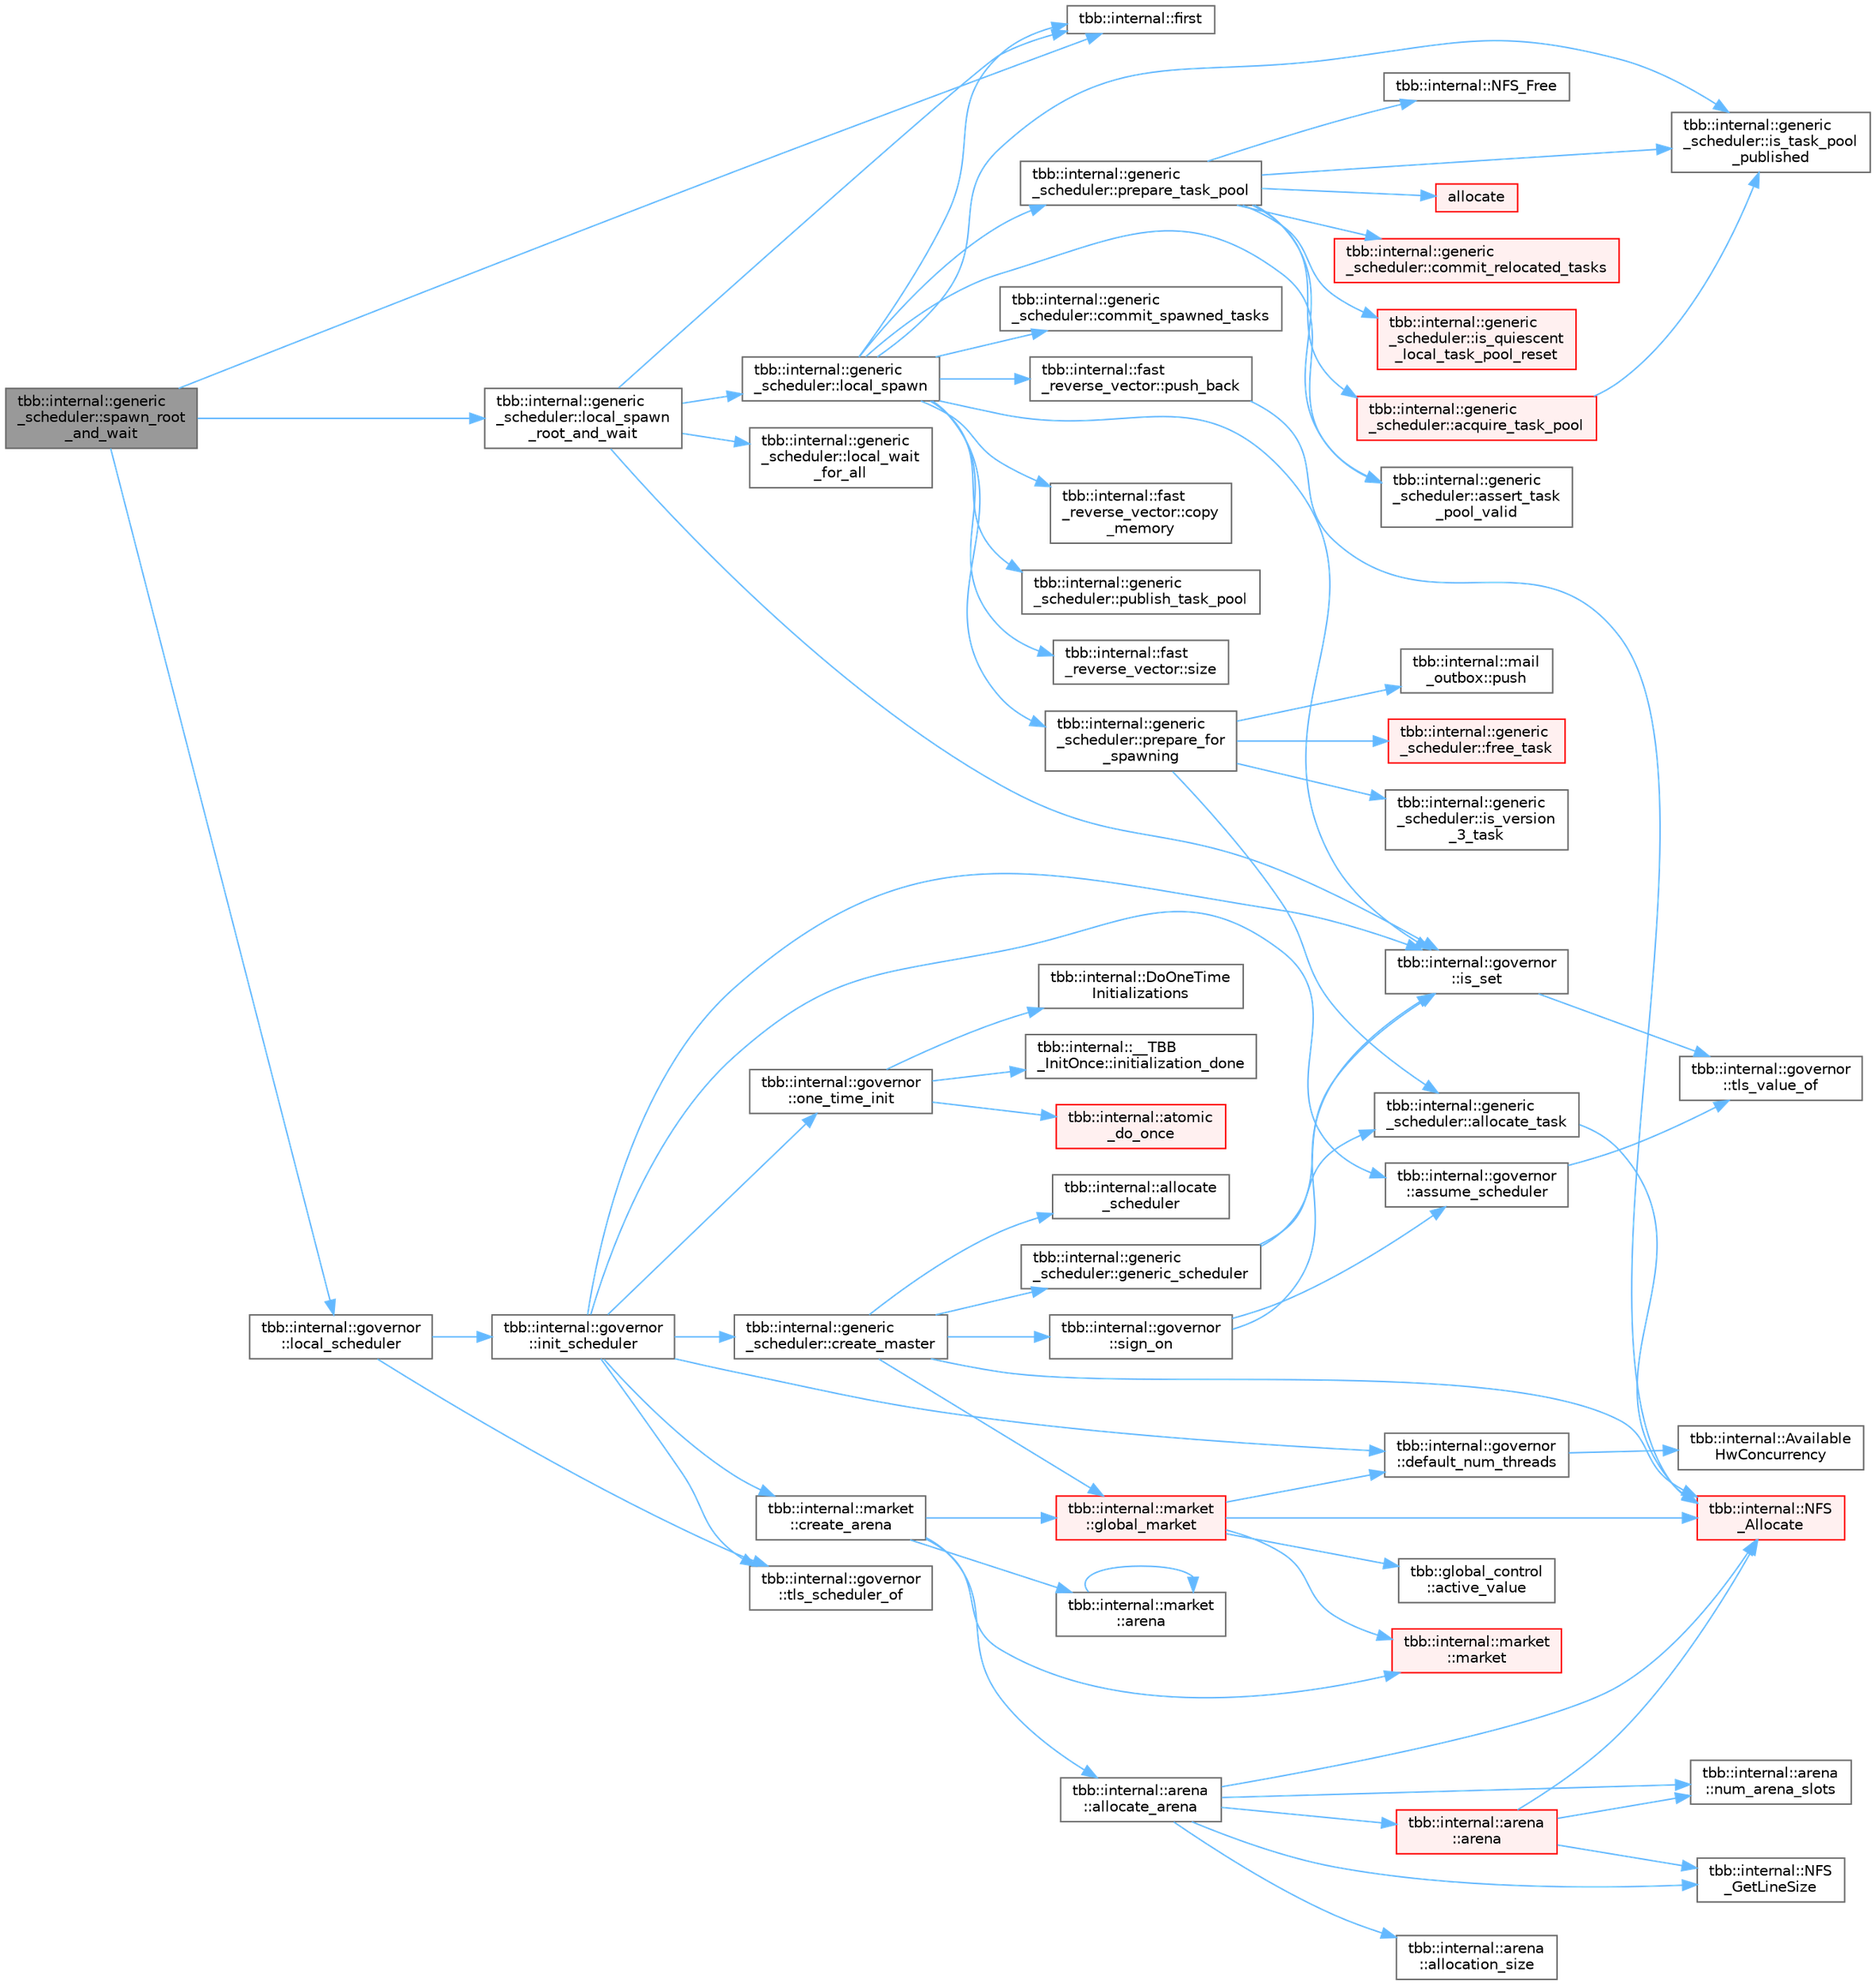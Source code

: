 digraph "tbb::internal::generic_scheduler::spawn_root_and_wait"
{
 // LATEX_PDF_SIZE
  bgcolor="transparent";
  edge [fontname=Helvetica,fontsize=10,labelfontname=Helvetica,labelfontsize=10];
  node [fontname=Helvetica,fontsize=10,shape=box,height=0.2,width=0.4];
  rankdir="LR";
  Node1 [id="Node000001",label="tbb::internal::generic\l_scheduler::spawn_root\l_and_wait",height=0.2,width=0.4,color="gray40", fillcolor="grey60", style="filled", fontcolor="black",tooltip=" "];
  Node1 -> Node2 [id="edge74_Node000001_Node000002",color="steelblue1",style="solid",tooltip=" "];
  Node2 [id="Node000002",label="tbb::internal::first",height=0.2,width=0.4,color="grey40", fillcolor="white", style="filled",URL="$namespacetbb_1_1internal.html#ab9f93f2f0b5a50bfec5f8ebbfbe9b9db",tooltip=" "];
  Node1 -> Node3 [id="edge75_Node000001_Node000003",color="steelblue1",style="solid",tooltip=" "];
  Node3 [id="Node000003",label="tbb::internal::governor\l::local_scheduler",height=0.2,width=0.4,color="grey40", fillcolor="white", style="filled",URL="$classtbb_1_1internal_1_1governor.html#a3ee947910b77e9ab2f3c02f0d2d63c32",tooltip="Obtain the thread-local instance of the TBB scheduler."];
  Node3 -> Node4 [id="edge76_Node000003_Node000004",color="steelblue1",style="solid",tooltip=" "];
  Node4 [id="Node000004",label="tbb::internal::governor\l::init_scheduler",height=0.2,width=0.4,color="grey40", fillcolor="white", style="filled",URL="$classtbb_1_1internal_1_1governor.html#abf62b8bc4890ad846ff01349f8d46a84",tooltip="Processes scheduler initialization request (possibly nested) in a master thread"];
  Node4 -> Node5 [id="edge77_Node000004_Node000005",color="steelblue1",style="solid",tooltip=" "];
  Node5 [id="Node000005",label="tbb::internal::governor\l::assume_scheduler",height=0.2,width=0.4,color="grey40", fillcolor="white", style="filled",URL="$classtbb_1_1internal_1_1governor.html#abe1de8df4e3ecce96763951ac97540c6",tooltip="Temporarily set TLS slot to the given scheduler"];
  Node5 -> Node6 [id="edge78_Node000005_Node000006",color="steelblue1",style="solid",tooltip=" "];
  Node6 [id="Node000006",label="tbb::internal::governor\l::tls_value_of",height=0.2,width=0.4,color="grey40", fillcolor="white", style="filled",URL="$classtbb_1_1internal_1_1governor.html#a342eb43ff89d1b0da4cb9aa5417b3965",tooltip="Computes the value of the TLS"];
  Node4 -> Node7 [id="edge79_Node000004_Node000007",color="steelblue1",style="solid",tooltip=" "];
  Node7 [id="Node000007",label="tbb::internal::market\l::create_arena",height=0.2,width=0.4,color="grey40", fillcolor="white", style="filled",URL="$classtbb_1_1internal_1_1market.html#aa73a40282b782676f30f27dcde0ea967",tooltip="Creates an arena object"];
  Node7 -> Node8 [id="edge80_Node000007_Node000008",color="steelblue1",style="solid",tooltip=" "];
  Node8 [id="Node000008",label="tbb::internal::arena\l::allocate_arena",height=0.2,width=0.4,color="grey40", fillcolor="white", style="filled",URL="$classtbb_1_1internal_1_1arena.html#ad42305a844f6c9dc93b6d1c8c0302238",tooltip="Allocate an instance of arena."];
  Node8 -> Node9 [id="edge81_Node000008_Node000009",color="steelblue1",style="solid",tooltip=" "];
  Node9 [id="Node000009",label="tbb::internal::arena\l::allocation_size",height=0.2,width=0.4,color="grey40", fillcolor="white", style="filled",URL="$classtbb_1_1internal_1_1arena.html#a88bd4bed45e6ca7bcba05e568717be3b",tooltip=" "];
  Node8 -> Node10 [id="edge82_Node000008_Node000010",color="steelblue1",style="solid",tooltip=" "];
  Node10 [id="Node000010",label="tbb::internal::arena\l::arena",height=0.2,width=0.4,color="red", fillcolor="#FFF0F0", style="filled",URL="$classtbb_1_1internal_1_1arena.html#ad3b28deb1fcb30cb533ea7b655819d6b",tooltip="Constructor"];
  Node10 -> Node13 [id="edge83_Node000010_Node000013",color="steelblue1",style="solid",tooltip=" "];
  Node13 [id="Node000013",label="tbb::internal::NFS\l_Allocate",height=0.2,width=0.4,color="red", fillcolor="#FFF0F0", style="filled",URL="$namespacetbb_1_1internal.html#a395611542e21705f49de2a06e2c88f59",tooltip=" "];
  Node10 -> Node17 [id="edge84_Node000010_Node000017",color="steelblue1",style="solid",tooltip=" "];
  Node17 [id="Node000017",label="tbb::internal::NFS\l_GetLineSize",height=0.2,width=0.4,color="grey40", fillcolor="white", style="filled",URL="$namespacetbb_1_1internal.html#a9694b519576433b7ce9af226bfc7c422",tooltip=" "];
  Node10 -> Node18 [id="edge85_Node000010_Node000018",color="steelblue1",style="solid",tooltip=" "];
  Node18 [id="Node000018",label="tbb::internal::arena\l::num_arena_slots",height=0.2,width=0.4,color="grey40", fillcolor="white", style="filled",URL="$classtbb_1_1internal_1_1arena.html#a315d666efe28ecd0fb6aa70f2da0eb37",tooltip=" "];
  Node8 -> Node13 [id="edge86_Node000008_Node000013",color="steelblue1",style="solid",tooltip=" "];
  Node8 -> Node17 [id="edge87_Node000008_Node000017",color="steelblue1",style="solid",tooltip=" "];
  Node8 -> Node18 [id="edge88_Node000008_Node000018",color="steelblue1",style="solid",tooltip=" "];
  Node7 -> Node19 [id="edge89_Node000007_Node000019",color="steelblue1",style="solid",tooltip=" "];
  Node19 [id="Node000019",label="tbb::internal::market\l::arena",height=0.2,width=0.4,color="grey40", fillcolor="white", style="filled",URL="$classtbb_1_1internal_1_1market.html#adc288c92e3de5dd87e56ab61885cf63e",tooltip=" "];
  Node19 -> Node19 [id="edge90_Node000019_Node000019",color="steelblue1",style="solid",tooltip=" "];
  Node7 -> Node20 [id="edge91_Node000007_Node000020",color="steelblue1",style="solid",tooltip=" "];
  Node20 [id="Node000020",label="tbb::internal::market\l::global_market",height=0.2,width=0.4,color="red", fillcolor="#FFF0F0", style="filled",URL="$classtbb_1_1internal_1_1market.html#a08ccaf89d501a9e56912eb5bd624066f",tooltip="Factory method creating new market object"];
  Node20 -> Node21 [id="edge92_Node000020_Node000021",color="steelblue1",style="solid",tooltip=" "];
  Node21 [id="Node000021",label="tbb::global_control\l::active_value",height=0.2,width=0.4,color="grey40", fillcolor="white", style="filled",URL="$classtbb_1_1global__control.html#a8451d931cfc205d896ca2da26fe123ff",tooltip=" "];
  Node20 -> Node33 [id="edge93_Node000020_Node000033",color="steelblue1",style="solid",tooltip=" "];
  Node33 [id="Node000033",label="tbb::internal::governor\l::default_num_threads",height=0.2,width=0.4,color="grey40", fillcolor="white", style="filled",URL="$classtbb_1_1internal_1_1governor.html#a87ef607c22c347eb97ddafa4384b4f1d",tooltip=" "];
  Node33 -> Node34 [id="edge94_Node000033_Node000034",color="steelblue1",style="solid",tooltip=" "];
  Node34 [id="Node000034",label="tbb::internal::Available\lHwConcurrency",height=0.2,width=0.4,color="grey40", fillcolor="white", style="filled",URL="$namespacetbb_1_1internal.html#a5f583dafcd8d7ffeb10905c4eb509cd9",tooltip="Returns maximal parallelism level supported by the current OS configuration."];
  Node20 -> Node37 [id="edge95_Node000020_Node000037",color="steelblue1",style="solid",tooltip=" "];
  Node37 [id="Node000037",label="tbb::internal::market\l::market",height=0.2,width=0.4,color="red", fillcolor="#FFF0F0", style="filled",URL="$classtbb_1_1internal_1_1market.html#acdbf87ad0efe5f3e224d88ecb2536e93",tooltip="Constructor"];
  Node20 -> Node13 [id="edge96_Node000020_Node000013",color="steelblue1",style="solid",tooltip=" "];
  Node7 -> Node37 [id="edge97_Node000007_Node000037",color="steelblue1",style="solid",tooltip=" "];
  Node4 -> Node42 [id="edge98_Node000004_Node000042",color="steelblue1",style="solid",tooltip=" "];
  Node42 [id="Node000042",label="tbb::internal::generic\l_scheduler::create_master",height=0.2,width=0.4,color="grey40", fillcolor="white", style="filled",URL="$classtbb_1_1internal_1_1generic__scheduler.html#ac7fb04a73dbb75dd8db5c9637bfadeae",tooltip="Initialize a scheduler for a master thread."];
  Node42 -> Node43 [id="edge99_Node000042_Node000043",color="steelblue1",style="solid",tooltip=" "];
  Node43 [id="Node000043",label="tbb::internal::allocate\l_scheduler",height=0.2,width=0.4,color="grey40", fillcolor="white", style="filled",URL="$namespacetbb_1_1internal.html#a92d3a8ab5ddffa18bed996f6ae90b614",tooltip=" "];
  Node42 -> Node44 [id="edge100_Node000042_Node000044",color="steelblue1",style="solid",tooltip=" "];
  Node44 [id="Node000044",label="tbb::internal::generic\l_scheduler::generic_scheduler",height=0.2,width=0.4,color="grey40", fillcolor="white", style="filled",URL="$classtbb_1_1internal_1_1generic__scheduler.html#a838f6ccf79d7ee8a55843de2f8004759",tooltip=" "];
  Node44 -> Node45 [id="edge101_Node000044_Node000045",color="steelblue1",style="solid",tooltip=" "];
  Node45 [id="Node000045",label="tbb::internal::generic\l_scheduler::allocate_task",height=0.2,width=0.4,color="grey40", fillcolor="white", style="filled",URL="$classtbb_1_1internal_1_1generic__scheduler.html#aa0d316e9f3063c6b57fa21e0716d4d77",tooltip="Allocate task object, either from the heap or a free list."];
  Node45 -> Node13 [id="edge102_Node000045_Node000013",color="steelblue1",style="solid",tooltip=" "];
  Node44 -> Node25 [id="edge103_Node000044_Node000025",color="steelblue1",style="solid",tooltip=" "];
  Node25 [id="Node000025",label="tbb::internal::governor\l::is_set",height=0.2,width=0.4,color="grey40", fillcolor="white", style="filled",URL="$classtbb_1_1internal_1_1governor.html#a14d4453f34a770b1c983c2ed38570e31",tooltip="Used to check validity of the local scheduler TLS contents."];
  Node25 -> Node6 [id="edge104_Node000025_Node000006",color="steelblue1",style="solid",tooltip=" "];
  Node42 -> Node20 [id="edge105_Node000042_Node000020",color="steelblue1",style="solid",tooltip=" "];
  Node42 -> Node13 [id="edge106_Node000042_Node000013",color="steelblue1",style="solid",tooltip=" "];
  Node42 -> Node46 [id="edge107_Node000042_Node000046",color="steelblue1",style="solid",tooltip=" "];
  Node46 [id="Node000046",label="tbb::internal::governor\l::sign_on",height=0.2,width=0.4,color="grey40", fillcolor="white", style="filled",URL="$classtbb_1_1internal_1_1governor.html#ab6b7ba04ea2b541819b659219fc42ae7",tooltip="Register TBB scheduler instance in thread-local storage."];
  Node46 -> Node5 [id="edge108_Node000046_Node000005",color="steelblue1",style="solid",tooltip=" "];
  Node46 -> Node25 [id="edge109_Node000046_Node000025",color="steelblue1",style="solid",tooltip=" "];
  Node4 -> Node33 [id="edge110_Node000004_Node000033",color="steelblue1",style="solid",tooltip=" "];
  Node4 -> Node25 [id="edge111_Node000004_Node000025",color="steelblue1",style="solid",tooltip=" "];
  Node4 -> Node47 [id="edge112_Node000004_Node000047",color="steelblue1",style="solid",tooltip=" "];
  Node47 [id="Node000047",label="tbb::internal::governor\l::one_time_init",height=0.2,width=0.4,color="grey40", fillcolor="white", style="filled",URL="$classtbb_1_1internal_1_1governor.html#afe9a6e0c86063b682a133234ca3a2f2b",tooltip=" "];
  Node47 -> Node48 [id="edge113_Node000047_Node000048",color="steelblue1",style="solid",tooltip=" "];
  Node48 [id="Node000048",label="tbb::internal::atomic\l_do_once",height=0.2,width=0.4,color="red", fillcolor="#FFF0F0", style="filled",URL="$namespacetbb_1_1internal.html#a1082394ca8392ef2aa6795b57a756fa5",tooltip="One-time initialization function"];
  Node47 -> Node51 [id="edge114_Node000047_Node000051",color="steelblue1",style="solid",tooltip=" "];
  Node51 [id="Node000051",label="tbb::internal::DoOneTime\lInitializations",height=0.2,width=0.4,color="grey40", fillcolor="white", style="filled",URL="$namespacetbb_1_1internal.html#a66931f1de2fe17bad8867074cc504825",tooltip="Performs thread-safe lazy one-time general TBB initialization."];
  Node47 -> Node52 [id="edge115_Node000047_Node000052",color="steelblue1",style="solid",tooltip=" "];
  Node52 [id="Node000052",label="tbb::internal::__TBB\l_InitOnce::initialization_done",height=0.2,width=0.4,color="grey40", fillcolor="white", style="filled",URL="$classtbb_1_1internal_1_1_____t_b_b___init_once.html#a3d6e09b5b23edf10600c2ae2e6469659",tooltip=" "];
  Node4 -> Node26 [id="edge116_Node000004_Node000026",color="steelblue1",style="solid",tooltip=" "];
  Node26 [id="Node000026",label="tbb::internal::governor\l::tls_scheduler_of",height=0.2,width=0.4,color="grey40", fillcolor="white", style="filled",URL="$classtbb_1_1internal_1_1governor.html#ac548fe43e4264fc8aa664790ccde3c99",tooltip="Converts TLS value to the scheduler pointer"];
  Node3 -> Node26 [id="edge117_Node000003_Node000026",color="steelblue1",style="solid",tooltip=" "];
  Node1 -> Node53 [id="edge118_Node000001_Node000053",color="steelblue1",style="solid",tooltip=" "];
  Node53 [id="Node000053",label="tbb::internal::generic\l_scheduler::local_spawn\l_root_and_wait",height=0.2,width=0.4,color="grey40", fillcolor="white", style="filled",URL="$classtbb_1_1internal_1_1generic__scheduler.html#a9dacb8fead5795de1011018b83d68d61",tooltip=" "];
  Node53 -> Node2 [id="edge119_Node000053_Node000002",color="steelblue1",style="solid",tooltip=" "];
  Node53 -> Node25 [id="edge120_Node000053_Node000025",color="steelblue1",style="solid",tooltip=" "];
  Node53 -> Node54 [id="edge121_Node000053_Node000054",color="steelblue1",style="solid",tooltip=" "];
  Node54 [id="Node000054",label="tbb::internal::generic\l_scheduler::local_spawn",height=0.2,width=0.4,color="grey40", fillcolor="white", style="filled",URL="$classtbb_1_1internal_1_1generic__scheduler.html#ae43166ffd9d7fb624158872394832f17",tooltip=" "];
  Node54 -> Node55 [id="edge122_Node000054_Node000055",color="steelblue1",style="solid",tooltip=" "];
  Node55 [id="Node000055",label="tbb::internal::generic\l_scheduler::assert_task\l_pool_valid",height=0.2,width=0.4,color="grey40", fillcolor="white", style="filled",URL="$classtbb_1_1internal_1_1generic__scheduler.html#adc904ecbeb053f061c66edd8e85ac704",tooltip=" "];
  Node54 -> Node56 [id="edge123_Node000054_Node000056",color="steelblue1",style="solid",tooltip=" "];
  Node56 [id="Node000056",label="tbb::internal::generic\l_scheduler::commit_spawned_tasks",height=0.2,width=0.4,color="grey40", fillcolor="white", style="filled",URL="$classtbb_1_1internal_1_1generic__scheduler.html#a7f7d3a75d44d62525c8b31c32917d242",tooltip="Makes newly spawned tasks visible to thieves"];
  Node54 -> Node57 [id="edge124_Node000054_Node000057",color="steelblue1",style="solid",tooltip=" "];
  Node57 [id="Node000057",label="tbb::internal::fast\l_reverse_vector::copy\l_memory",height=0.2,width=0.4,color="grey40", fillcolor="white", style="filled",URL="$classtbb_1_1internal_1_1fast__reverse__vector.html#ac812b1f549c217466d6d92f0033f3aee",tooltip="Copies the contents of the vector into the dst array."];
  Node54 -> Node2 [id="edge125_Node000054_Node000002",color="steelblue1",style="solid",tooltip=" "];
  Node54 -> Node25 [id="edge126_Node000054_Node000025",color="steelblue1",style="solid",tooltip=" "];
  Node54 -> Node58 [id="edge127_Node000054_Node000058",color="steelblue1",style="solid",tooltip=" "];
  Node58 [id="Node000058",label="tbb::internal::generic\l_scheduler::is_task_pool\l_published",height=0.2,width=0.4,color="grey40", fillcolor="white", style="filled",URL="$classtbb_1_1internal_1_1generic__scheduler.html#a1f221aa79878e3962ea2b3eaa7429fe1",tooltip=" "];
  Node54 -> Node59 [id="edge128_Node000054_Node000059",color="steelblue1",style="solid",tooltip=" "];
  Node59 [id="Node000059",label="tbb::internal::generic\l_scheduler::prepare_for\l_spawning",height=0.2,width=0.4,color="grey40", fillcolor="white", style="filled",URL="$classtbb_1_1internal_1_1generic__scheduler.html#a8a62642cb4b1ba391b8d3b9a00dca541",tooltip="Checks if t is affinitized to another thread, and if so, bundles it as proxy."];
  Node59 -> Node45 [id="edge129_Node000059_Node000045",color="steelblue1",style="solid",tooltip=" "];
  Node59 -> Node60 [id="edge130_Node000059_Node000060",color="steelblue1",style="solid",tooltip=" "];
  Node60 [id="Node000060",label="tbb::internal::generic\l_scheduler::free_task",height=0.2,width=0.4,color="red", fillcolor="#FFF0F0", style="filled",URL="$classtbb_1_1internal_1_1generic__scheduler.html#a12dd37171af77214add72a973e6b71ba",tooltip="Put task on free list."];
  Node59 -> Node65 [id="edge131_Node000059_Node000065",color="steelblue1",style="solid",tooltip=" "];
  Node65 [id="Node000065",label="tbb::internal::generic\l_scheduler::is_version\l_3_task",height=0.2,width=0.4,color="grey40", fillcolor="white", style="filled",URL="$classtbb_1_1internal_1_1generic__scheduler.html#a33519b4cf710f8c46129672f79fb6ec4",tooltip=" "];
  Node59 -> Node66 [id="edge132_Node000059_Node000066",color="steelblue1",style="solid",tooltip=" "];
  Node66 [id="Node000066",label="tbb::internal::mail\l_outbox::push",height=0.2,width=0.4,color="grey40", fillcolor="white", style="filled",URL="$classtbb_1_1internal_1_1mail__outbox.html#ae76e3bce668baf6c313d8ea0b5110c45",tooltip="Push task_proxy onto the mailbox queue of another thread."];
  Node54 -> Node67 [id="edge133_Node000054_Node000067",color="steelblue1",style="solid",tooltip=" "];
  Node67 [id="Node000067",label="tbb::internal::generic\l_scheduler::prepare_task_pool",height=0.2,width=0.4,color="grey40", fillcolor="white", style="filled",URL="$classtbb_1_1internal_1_1generic__scheduler.html#a0460616fb84af745b12688927ff1bb7d",tooltip="Makes sure that the task pool can accommodate at least n more elements"];
  Node67 -> Node68 [id="edge134_Node000067_Node000068",color="steelblue1",style="solid",tooltip=" "];
  Node68 [id="Node000068",label="tbb::internal::generic\l_scheduler::acquire_task_pool",height=0.2,width=0.4,color="red", fillcolor="#FFF0F0", style="filled",URL="$classtbb_1_1internal_1_1generic__scheduler.html#ae1cf7dda46c2687a1ea7edacbea10da1",tooltip="Locks the local task pool"];
  Node68 -> Node58 [id="edge135_Node000068_Node000058",color="steelblue1",style="solid",tooltip=" "];
  Node67 -> Node69 [id="edge136_Node000067_Node000069",color="steelblue1",style="solid",tooltip=" "];
  Node69 [id="Node000069",label="allocate",height=0.2,width=0.4,color="red", fillcolor="#FFF0F0", style="filled",URL="$allocator_8c.html#a3a4fc1fa103fa3a33fc168de4cd6703e",tooltip=" "];
  Node67 -> Node55 [id="edge137_Node000067_Node000055",color="steelblue1",style="solid",tooltip=" "];
  Node67 -> Node100 [id="edge138_Node000067_Node000100",color="steelblue1",style="solid",tooltip=" "];
  Node100 [id="Node000100",label="tbb::internal::generic\l_scheduler::commit_relocated_tasks",height=0.2,width=0.4,color="red", fillcolor="#FFF0F0", style="filled",URL="$classtbb_1_1internal_1_1generic__scheduler.html#aecf34e6a9902af76bbbeab1fd3851df8",tooltip="Makes relocated tasks visible to thieves and releases the local task pool."];
  Node67 -> Node103 [id="edge139_Node000067_Node000103",color="steelblue1",style="solid",tooltip=" "];
  Node103 [id="Node000103",label="tbb::internal::generic\l_scheduler::is_quiescent\l_local_task_pool_reset",height=0.2,width=0.4,color="red", fillcolor="#FFF0F0", style="filled",URL="$classtbb_1_1internal_1_1generic__scheduler.html#a089d1ca7efe019834cc06e82b4f3d883",tooltip=" "];
  Node67 -> Node58 [id="edge140_Node000067_Node000058",color="steelblue1",style="solid",tooltip=" "];
  Node67 -> Node62 [id="edge141_Node000067_Node000062",color="steelblue1",style="solid",tooltip=" "];
  Node62 [id="Node000062",label="tbb::internal::NFS_Free",height=0.2,width=0.4,color="grey40", fillcolor="white", style="filled",URL="$namespacetbb_1_1internal.html#abd3fdd42ea716867fc95116354481b4e",tooltip=" "];
  Node54 -> Node104 [id="edge142_Node000054_Node000104",color="steelblue1",style="solid",tooltip=" "];
  Node104 [id="Node000104",label="tbb::internal::generic\l_scheduler::publish_task_pool",height=0.2,width=0.4,color="grey40", fillcolor="white", style="filled",URL="$classtbb_1_1internal_1_1generic__scheduler.html#af222cccbf09e91c9c9caaad81f8d993d",tooltip="Used by workers to enter the task pool"];
  Node54 -> Node105 [id="edge143_Node000054_Node000105",color="steelblue1",style="solid",tooltip=" "];
  Node105 [id="Node000105",label="tbb::internal::fast\l_reverse_vector::push_back",height=0.2,width=0.4,color="grey40", fillcolor="white", style="filled",URL="$classtbb_1_1internal_1_1fast__reverse__vector.html#ae533cd1ab5be44deaa0ee7ad7ece6f4b",tooltip=" "];
  Node105 -> Node13 [id="edge144_Node000105_Node000013",color="steelblue1",style="solid",tooltip=" "];
  Node54 -> Node106 [id="edge145_Node000054_Node000106",color="steelblue1",style="solid",tooltip=" "];
  Node106 [id="Node000106",label="tbb::internal::fast\l_reverse_vector::size",height=0.2,width=0.4,color="grey40", fillcolor="white", style="filled",URL="$classtbb_1_1internal_1_1fast__reverse__vector.html#af4bf3e062e3f758eb10dffd1af199f93",tooltip=" "];
  Node53 -> Node107 [id="edge146_Node000053_Node000107",color="steelblue1",style="solid",tooltip=" "];
  Node107 [id="Node000107",label="tbb::internal::generic\l_scheduler::local_wait\l_for_all",height=0.2,width=0.4,color="grey40", fillcolor="white", style="filled",URL="$classtbb_1_1internal_1_1generic__scheduler.html#a509997dbb9b97ad2cca0a3af76c04e90",tooltip=" "];
}
